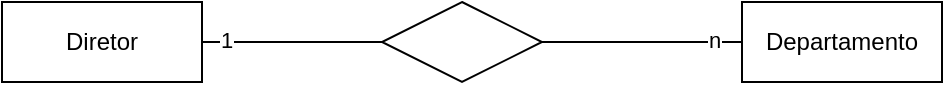 <mxfile version="15.8.9" type="github">
  <diagram id="xnvOLz4FWaza6KEx5_nk" name="Page-1">
    <mxGraphModel dx="723" dy="413" grid="1" gridSize="10" guides="1" tooltips="1" connect="1" arrows="1" fold="1" page="1" pageScale="1" pageWidth="1169" pageHeight="827" math="0" shadow="0">
      <root>
        <mxCell id="0" />
        <mxCell id="1" parent="0" />
        <mxCell id="JIK1ivKtX_PKAvRpLjPt-9" style="edgeStyle=orthogonalEdgeStyle;rounded=0;orthogonalLoop=1;jettySize=auto;html=1;exitX=1;exitY=0.5;exitDx=0;exitDy=0;entryX=0;entryY=0.5;entryDx=0;entryDy=0;endArrow=none;endFill=0;" edge="1" parent="1" source="JIK1ivKtX_PKAvRpLjPt-3" target="JIK1ivKtX_PKAvRpLjPt-7">
          <mxGeometry relative="1" as="geometry" />
        </mxCell>
        <mxCell id="JIK1ivKtX_PKAvRpLjPt-14" value="1" style="edgeLabel;html=1;align=center;verticalAlign=middle;resizable=0;points=[];" vertex="1" connectable="0" parent="JIK1ivKtX_PKAvRpLjPt-9">
          <mxGeometry x="-0.789" y="1" relative="1" as="geometry">
            <mxPoint x="2" as="offset" />
          </mxGeometry>
        </mxCell>
        <mxCell id="JIK1ivKtX_PKAvRpLjPt-3" value="Diretor" style="whiteSpace=wrap;html=1;align=center;" vertex="1" parent="1">
          <mxGeometry x="150" y="80" width="100" height="40" as="geometry" />
        </mxCell>
        <mxCell id="JIK1ivKtX_PKAvRpLjPt-4" value="Departamento" style="whiteSpace=wrap;html=1;align=center;" vertex="1" parent="1">
          <mxGeometry x="520" y="80" width="100" height="40" as="geometry" />
        </mxCell>
        <mxCell id="JIK1ivKtX_PKAvRpLjPt-10" style="edgeStyle=orthogonalEdgeStyle;rounded=0;orthogonalLoop=1;jettySize=auto;html=1;exitX=1;exitY=0.5;exitDx=0;exitDy=0;entryX=0;entryY=0.5;entryDx=0;entryDy=0;endArrow=none;endFill=0;" edge="1" parent="1" source="JIK1ivKtX_PKAvRpLjPt-7" target="JIK1ivKtX_PKAvRpLjPt-4">
          <mxGeometry relative="1" as="geometry" />
        </mxCell>
        <mxCell id="JIK1ivKtX_PKAvRpLjPt-11" value="n" style="edgeLabel;html=1;align=center;verticalAlign=middle;resizable=0;points=[];" vertex="1" connectable="0" parent="JIK1ivKtX_PKAvRpLjPt-10">
          <mxGeometry x="0.72" y="1" relative="1" as="geometry">
            <mxPoint as="offset" />
          </mxGeometry>
        </mxCell>
        <mxCell id="JIK1ivKtX_PKAvRpLjPt-7" value="" style="shape=rhombus;perimeter=rhombusPerimeter;whiteSpace=wrap;html=1;align=center;" vertex="1" parent="1">
          <mxGeometry x="340" y="80" width="80" height="40" as="geometry" />
        </mxCell>
      </root>
    </mxGraphModel>
  </diagram>
</mxfile>
